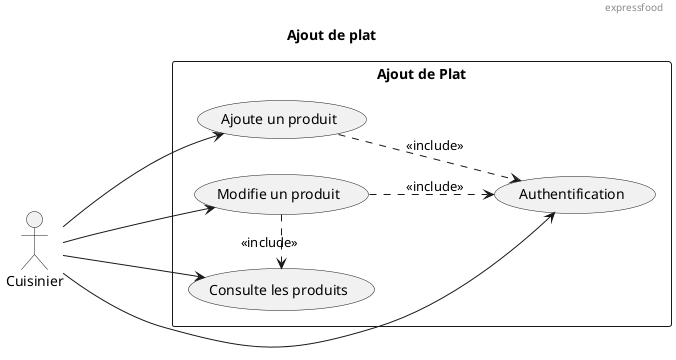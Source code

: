 @startuml
header expressfood
title Ajout de plat
left to right direction
skinparam packageStyle rectangle
actor Cuisinier
rectangle "Ajout de Plat" {
  :Cuisinier: --> (Authentification)
  :Cuisinier: ---> (Consulte les produits)
  :Cuisinier: ---> (Ajoute un produit)
  :Cuisinier: ---> (Modifie un produit)
  (Modifie un produit) .> (Consulte les produits) : <<include>>
  (Modifie un produit) ..> (Authentification) : <<include>>
  (Ajoute un produit) ..> (Authentification) : <<include>>
}
@enduml